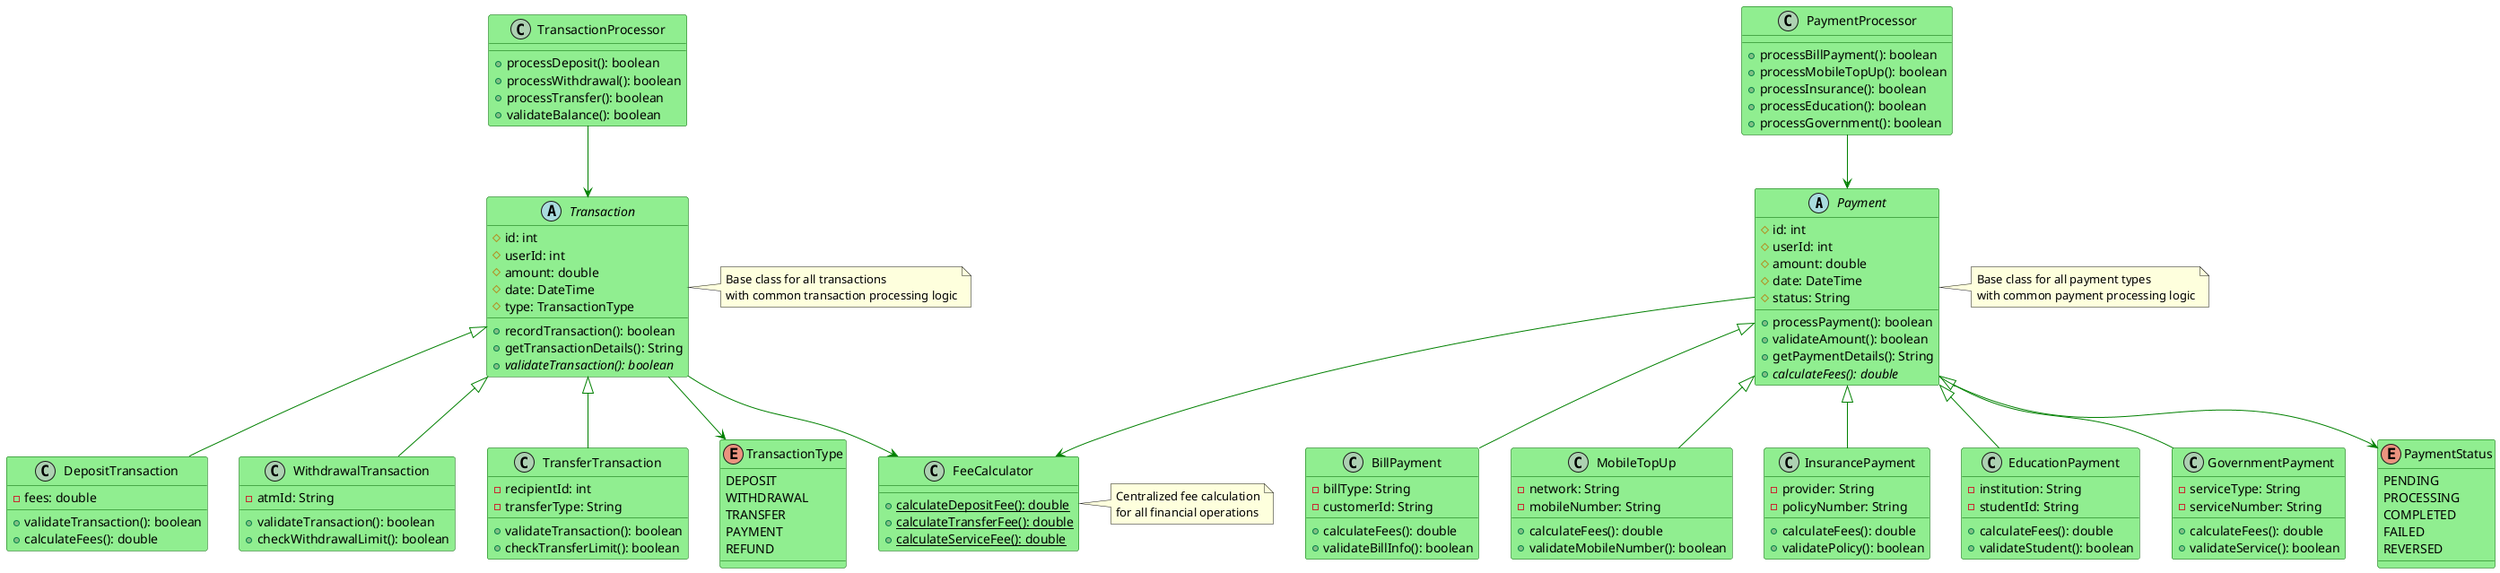 @startuml Payment System Class Diagram

skinparam class {
    BackgroundColor LightGreen
    ArrowColor Green
    BorderColor DarkGreen
}

' Core Payment Classes
abstract class Payment {
    #id: int
    #userId: int
    #amount: double
    #date: DateTime
    #status: String
    +processPayment(): boolean
    +validateAmount(): boolean
    +getPaymentDetails(): String
    +{abstract} calculateFees(): double
}

class BillPayment extends Payment {
    -billType: String
    -customerId: String
    +calculateFees(): double
    +validateBillInfo(): boolean
}

class MobileTopUp extends Payment {
    -network: String
    -mobileNumber: String
    +calculateFees(): double
    +validateMobileNumber(): boolean
}

class InsurancePayment extends Payment {
    -provider: String
    -policyNumber: String
    +calculateFees(): double
    +validatePolicy(): boolean
}

class EducationPayment extends Payment {
    -institution: String
    -studentId: String
    +calculateFees(): double
    +validateStudent(): boolean
}

class GovernmentPayment extends Payment {
    -serviceType: String
    -serviceNumber: String
    +calculateFees(): double
    +validateService(): boolean
}

' Transaction Classes
abstract class Transaction {
    #id: int
    #userId: int
    #amount: double
    #date: DateTime
    #type: TransactionType
    +recordTransaction(): boolean
    +getTransactionDetails(): String
    +{abstract} validateTransaction(): boolean
}

class DepositTransaction extends Transaction {
    -fees: double
    +validateTransaction(): boolean
    +calculateFees(): double
}

class WithdrawalTransaction extends Transaction {
    -atmId: String
    +validateTransaction(): boolean
    +checkWithdrawalLimit(): boolean
}

class TransferTransaction extends Transaction {
    -recipientId: int
    -transferType: String
    +validateTransaction(): boolean
    +checkTransferLimit(): boolean
}

' Helper Classes
class PaymentProcessor {
    +processBillPayment(): boolean
    +processMobileTopUp(): boolean
    +processInsurance(): boolean
    +processEducation(): boolean
    +processGovernment(): boolean
}

class TransactionProcessor {
    +processDeposit(): boolean
    +processWithdrawal(): boolean
    +processTransfer(): boolean
    +validateBalance(): boolean
}

class FeeCalculator {
    +{static} calculateDepositFee(): double
    +{static} calculateTransferFee(): double
    +{static} calculateServiceFee(): double
}

' Enums
enum PaymentStatus {
    PENDING
    PROCESSING
    COMPLETED
    FAILED
    REVERSED
}

enum TransactionType {
    DEPOSIT
    WITHDRAWAL
    TRANSFER
    PAYMENT
    REFUND
}

' Relationships
PaymentProcessor --> Payment
TransactionProcessor --> Transaction
Payment --> PaymentStatus
Transaction --> TransactionType
Payment --> FeeCalculator
Transaction --> FeeCalculator

note right of Payment
  Base class for all payment types
  with common payment processing logic
end note

note right of Transaction
  Base class for all transactions
  with common transaction processing logic
end note

note right of FeeCalculator
  Centralized fee calculation
  for all financial operations
end note

@enduml 